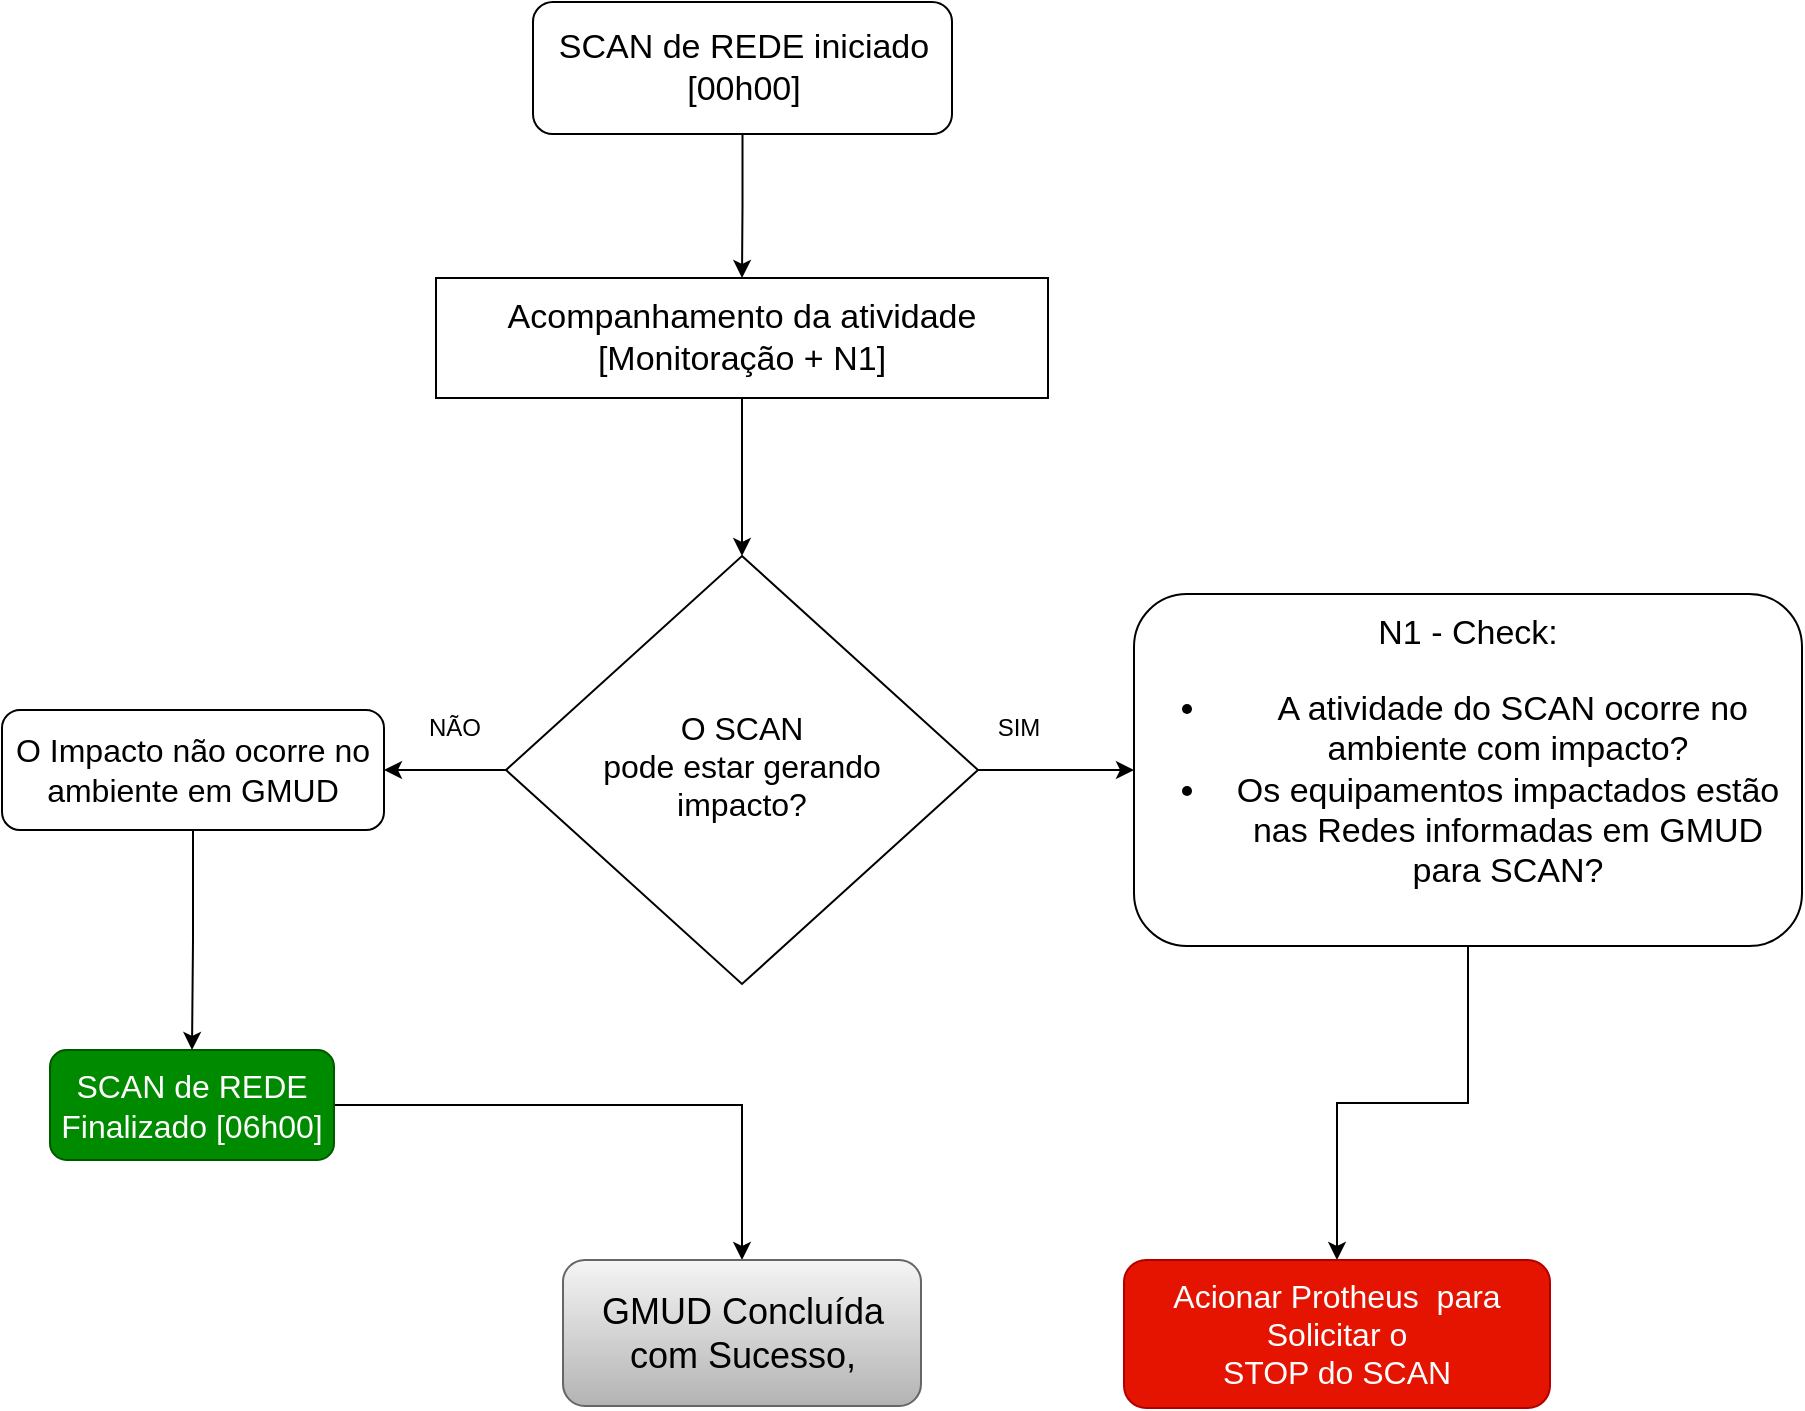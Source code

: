<mxfile version="21.1.0" type="github">
  <diagram id="C5RBs43oDa-KdzZeNtuy" name="Page-1">
    <mxGraphModel dx="2261" dy="754" grid="0" gridSize="10" guides="1" tooltips="1" connect="1" arrows="1" fold="1" page="1" pageScale="1" pageWidth="827" pageHeight="1169" math="0" shadow="0">
      <root>
        <mxCell id="WIyWlLk6GJQsqaUBKTNV-0" />
        <mxCell id="WIyWlLk6GJQsqaUBKTNV-1" parent="WIyWlLk6GJQsqaUBKTNV-0" />
        <mxCell id="_X4PcI74t75V71Dqwnn3-6" value="" style="edgeStyle=orthogonalEdgeStyle;rounded=0;orthogonalLoop=1;jettySize=auto;html=1;entryX=0;entryY=0.5;entryDx=0;entryDy=0;" parent="WIyWlLk6GJQsqaUBKTNV-1" source="WIyWlLk6GJQsqaUBKTNV-6" target="x7gvPWtZi-XUU4ScJdFL-6" edge="1">
          <mxGeometry relative="1" as="geometry">
            <mxPoint x="581" y="423" as="targetPoint" />
          </mxGeometry>
        </mxCell>
        <mxCell id="_X4PcI74t75V71Dqwnn3-18" value="" style="edgeStyle=orthogonalEdgeStyle;rounded=0;orthogonalLoop=1;jettySize=auto;html=1;" parent="WIyWlLk6GJQsqaUBKTNV-1" source="WIyWlLk6GJQsqaUBKTNV-6" target="x7gvPWtZi-XUU4ScJdFL-5" edge="1">
          <mxGeometry relative="1" as="geometry">
            <mxPoint x="142" y="423" as="targetPoint" />
          </mxGeometry>
        </mxCell>
        <mxCell id="WIyWlLk6GJQsqaUBKTNV-6" value="&lt;div&gt;O SCAN &lt;br&gt;&lt;/div&gt;&lt;div&gt;pode estar gerando &lt;br&gt;&lt;/div&gt;&lt;div&gt;impacto?&lt;/div&gt;" style="rhombus;whiteSpace=wrap;html=1;shadow=0;fontFamily=Helvetica;fontSize=16;align=center;strokeWidth=1;spacing=6;spacingTop=-4;" parent="WIyWlLk6GJQsqaUBKTNV-1" vertex="1">
          <mxGeometry x="250" y="316" width="236" height="214" as="geometry" />
        </mxCell>
        <mxCell id="_X4PcI74t75V71Dqwnn3-10" value="" style="edgeStyle=orthogonalEdgeStyle;rounded=0;orthogonalLoop=1;jettySize=auto;html=1;entryX=0.5;entryY=0;entryDx=0;entryDy=0;" parent="WIyWlLk6GJQsqaUBKTNV-1" source="WIyWlLk6GJQsqaUBKTNV-7" target="x7gvPWtZi-XUU4ScJdFL-0" edge="1">
          <mxGeometry relative="1" as="geometry" />
        </mxCell>
        <mxCell id="WIyWlLk6GJQsqaUBKTNV-7" value="&lt;font style=&quot;font-size: 17px;&quot;&gt;SCAN de REDE iniciado [00h00]&lt;/font&gt;" style="rounded=1;whiteSpace=wrap;html=1;fontSize=17;glass=0;strokeWidth=1;shadow=0;" parent="WIyWlLk6GJQsqaUBKTNV-1" vertex="1">
          <mxGeometry x="263.5" y="39" width="209.5" height="66" as="geometry" />
        </mxCell>
        <mxCell id="_X4PcI74t75V71Dqwnn3-21" value="" style="edgeStyle=orthogonalEdgeStyle;rounded=0;orthogonalLoop=1;jettySize=auto;html=1;" parent="WIyWlLk6GJQsqaUBKTNV-1" source="_X4PcI74t75V71Dqwnn3-2" target="_X4PcI74t75V71Dqwnn3-11" edge="1">
          <mxGeometry relative="1" as="geometry" />
        </mxCell>
        <mxCell id="_X4PcI74t75V71Dqwnn3-2" value="SCAN de REDE Finalizado [06h00]" style="rounded=1;whiteSpace=wrap;html=1;fontSize=16;glass=0;strokeWidth=1;shadow=0;fillColor=#008a00;fontColor=#ffffff;strokeColor=#005700;" parent="WIyWlLk6GJQsqaUBKTNV-1" vertex="1">
          <mxGeometry x="22" y="563" width="142" height="55" as="geometry" />
        </mxCell>
        <mxCell id="_X4PcI74t75V71Dqwnn3-11" value="&lt;div style=&quot;font-size: 18px;&quot;&gt;GMUD Concluída com Sucesso,&lt;/div&gt;" style="rounded=1;whiteSpace=wrap;html=1;fontSize=18;glass=0;strokeWidth=1;shadow=0;fillColor=#f5f5f5;gradientColor=#b3b3b3;strokeColor=#666666;" parent="WIyWlLk6GJQsqaUBKTNV-1" vertex="1">
          <mxGeometry x="278.5" y="668" width="179" height="73" as="geometry" />
        </mxCell>
        <mxCell id="x7gvPWtZi-XUU4ScJdFL-1" style="edgeStyle=orthogonalEdgeStyle;rounded=0;orthogonalLoop=1;jettySize=auto;html=1;exitX=0.5;exitY=1;exitDx=0;exitDy=0;" parent="WIyWlLk6GJQsqaUBKTNV-1" source="x7gvPWtZi-XUU4ScJdFL-0" target="WIyWlLk6GJQsqaUBKTNV-6" edge="1">
          <mxGeometry relative="1" as="geometry">
            <mxPoint x="366" y="378" as="targetPoint" />
          </mxGeometry>
        </mxCell>
        <mxCell id="x7gvPWtZi-XUU4ScJdFL-0" value="Acompanhamento da atividade [Monitoração + N1]" style="rounded=0;whiteSpace=wrap;html=1;fontSize=17;" parent="WIyWlLk6GJQsqaUBKTNV-1" vertex="1">
          <mxGeometry x="215" y="177" width="306" height="60" as="geometry" />
        </mxCell>
        <mxCell id="x7gvPWtZi-XUU4ScJdFL-10" value="" style="edgeStyle=orthogonalEdgeStyle;rounded=0;orthogonalLoop=1;jettySize=auto;html=1;" parent="WIyWlLk6GJQsqaUBKTNV-1" source="x7gvPWtZi-XUU4ScJdFL-5" target="_X4PcI74t75V71Dqwnn3-2" edge="1">
          <mxGeometry relative="1" as="geometry" />
        </mxCell>
        <mxCell id="x7gvPWtZi-XUU4ScJdFL-5" value="O Impacto não ocorre no ambiente em GMUD" style="rounded=1;whiteSpace=wrap;html=1;fontSize=16;" parent="WIyWlLk6GJQsqaUBKTNV-1" vertex="1">
          <mxGeometry x="-2" y="393" width="191" height="60" as="geometry" />
        </mxCell>
        <mxCell id="x7gvPWtZi-XUU4ScJdFL-13" value="" style="edgeStyle=orthogonalEdgeStyle;rounded=0;orthogonalLoop=1;jettySize=auto;html=1;entryX=0.5;entryY=0;entryDx=0;entryDy=0;" parent="WIyWlLk6GJQsqaUBKTNV-1" source="x7gvPWtZi-XUU4ScJdFL-6" target="x7gvPWtZi-XUU4ScJdFL-11" edge="1">
          <mxGeometry relative="1" as="geometry">
            <mxPoint x="701.5" y="588" as="targetPoint" />
          </mxGeometry>
        </mxCell>
        <mxCell id="x7gvPWtZi-XUU4ScJdFL-6" value="&lt;div style=&quot;font-size: 17px;&quot;&gt;N1 - Check:&lt;/div&gt;&lt;ul style=&quot;font-size: 17px;&quot;&gt;&lt;li style=&quot;font-size: 17px;&quot;&gt;&amp;nbsp;A atividade do SCAN ocorre no ambiente com impacto?&lt;/li&gt;&lt;li style=&quot;font-size: 17px;&quot;&gt;Os equipamentos impactados estão nas Redes informadas em GMUD para SCAN?&lt;/li&gt;&lt;/ul&gt;" style="rounded=1;whiteSpace=wrap;html=1;fontSize=17;" parent="WIyWlLk6GJQsqaUBKTNV-1" vertex="1">
          <mxGeometry x="564" y="335" width="334" height="176" as="geometry" />
        </mxCell>
        <mxCell id="x7gvPWtZi-XUU4ScJdFL-7" value="NÃO" style="text;html=1;align=center;verticalAlign=middle;resizable=0;points=[];autosize=1;strokeColor=none;fillColor=none;" parent="WIyWlLk6GJQsqaUBKTNV-1" vertex="1">
          <mxGeometry x="202" y="389" width="43" height="26" as="geometry" />
        </mxCell>
        <mxCell id="x7gvPWtZi-XUU4ScJdFL-8" value="SIM" style="text;html=1;align=center;verticalAlign=middle;resizable=0;points=[];autosize=1;strokeColor=none;fillColor=none;" parent="WIyWlLk6GJQsqaUBKTNV-1" vertex="1">
          <mxGeometry x="487" y="389" width="38" height="26" as="geometry" />
        </mxCell>
        <mxCell id="x7gvPWtZi-XUU4ScJdFL-11" value="&lt;div style=&quot;font-size: 16px;&quot;&gt;Acionar Protheus&amp;nbsp; para Solicitar o &lt;br style=&quot;font-size: 16px;&quot;&gt;&lt;/div&gt;&lt;div style=&quot;font-size: 16px;&quot;&gt;STOP do SCAN&lt;/div&gt;" style="rounded=1;whiteSpace=wrap;html=1;fontSize=16;glass=0;strokeWidth=1;shadow=0;fillColor=#e51400;strokeColor=#B20000;fontColor=#ffffff;" parent="WIyWlLk6GJQsqaUBKTNV-1" vertex="1">
          <mxGeometry x="559" y="668" width="213" height="74" as="geometry" />
        </mxCell>
      </root>
    </mxGraphModel>
  </diagram>
</mxfile>
